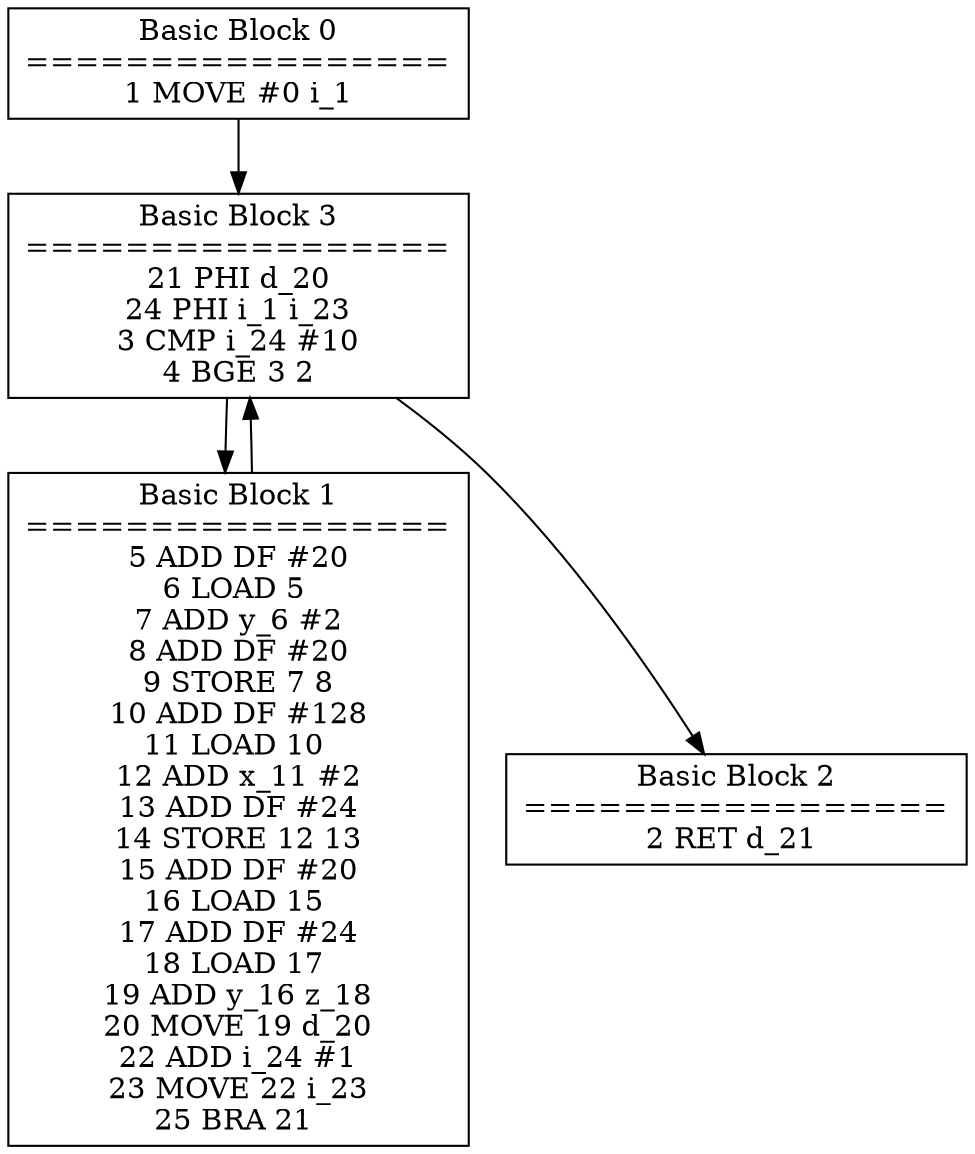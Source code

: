 digraph foo {

"Basic Block 0" [shape=box, label="Basic Block 0
=================
1 MOVE #0 i_1
"];
"Basic Block 1" [shape=box, label="Basic Block 1
=================
5 ADD DF #20
6 LOAD 5 
7 ADD y_6 #2
8 ADD DF #20
9 STORE 7 8
10 ADD DF #128
11 LOAD 10 
12 ADD x_11 #2
13 ADD DF #24
14 STORE 12 13
15 ADD DF #20
16 LOAD 15 
17 ADD DF #24
18 LOAD 17 
19 ADD y_16 z_18
20 MOVE 19 d_20
22 ADD i_24 #1
23 MOVE 22 i_23
25 BRA 21 
"];
"Basic Block 2" [shape=box, label="Basic Block 2
=================
2 RET d_21 
"];
"Basic Block 3" [shape=box, label="Basic Block 3
=================
21 PHI d_20
24 PHI i_1 i_23
3 CMP i_24 #10
4 BGE 3 2
"];

"Basic Block 0" -> "Basic Block 3";
"Basic Block 1" -> "Basic Block 3";
"Basic Block 3" -> "Basic Block 1";
"Basic Block 3" -> "Basic Block 2";

}